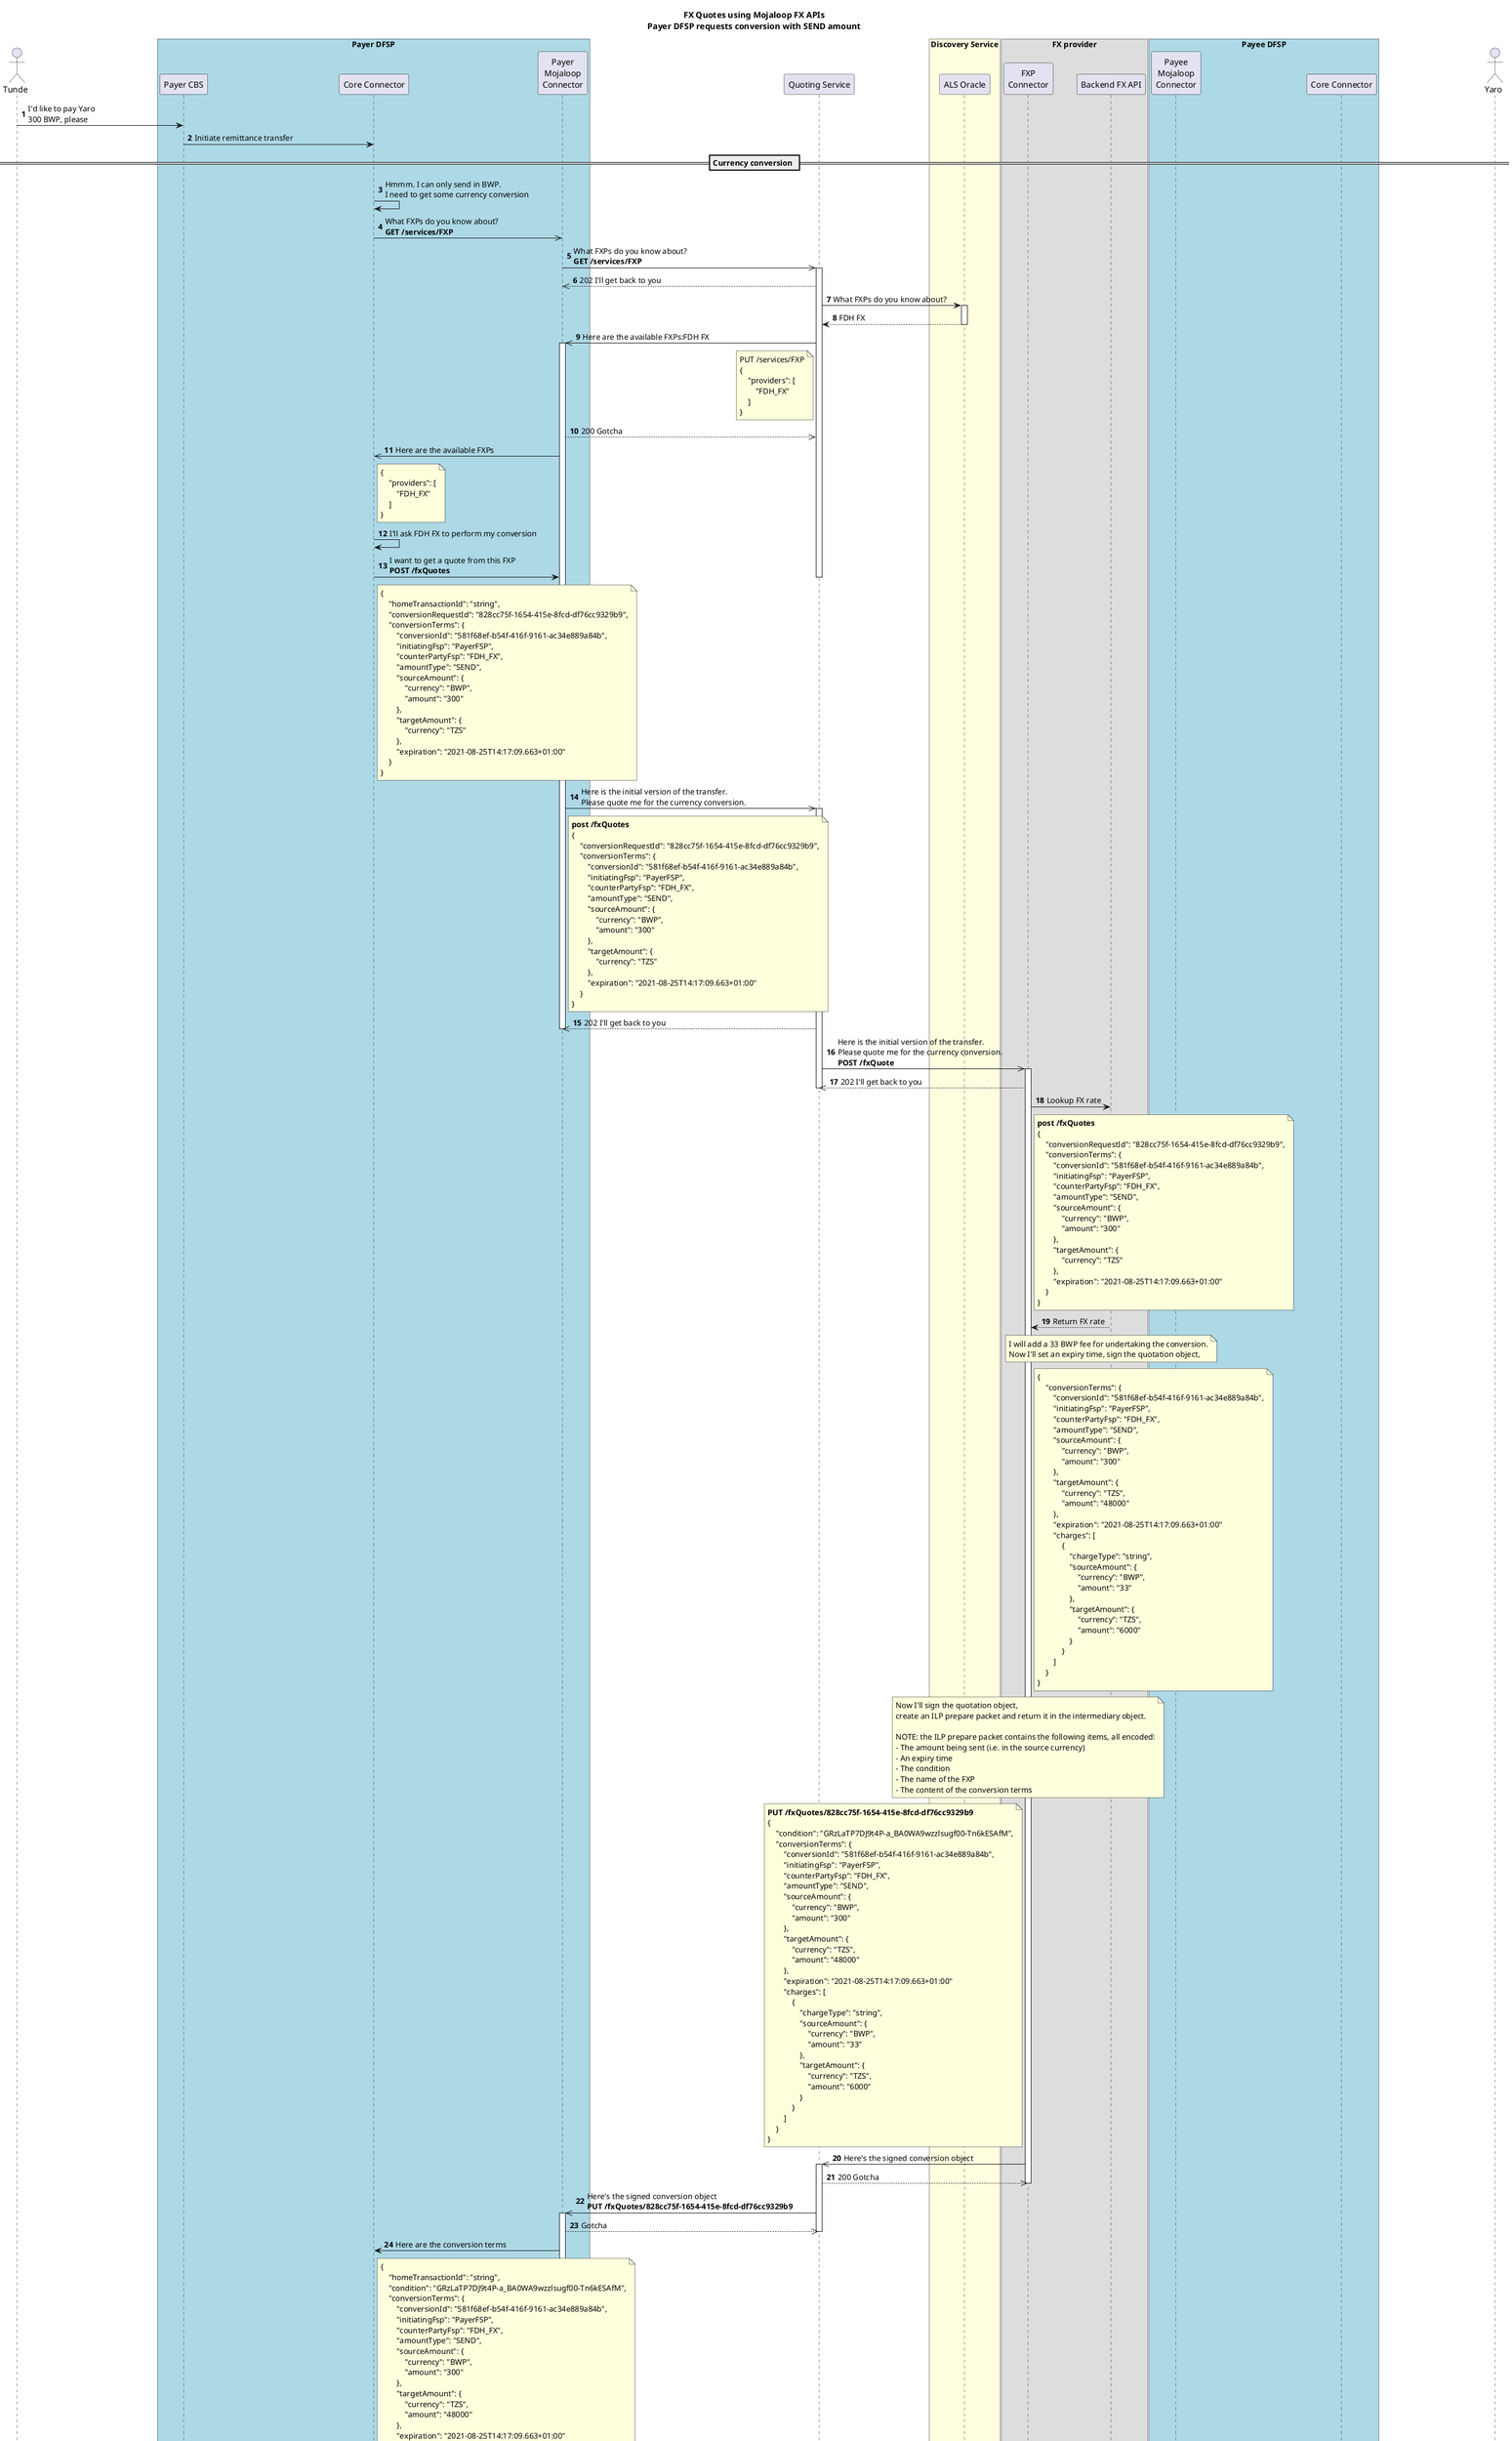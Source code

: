 @startuml fxquotes

!$simplified = false
!$shortCutSingleFXP = false
!$hideSwitchDetail = false
!$advancedCoreConnectorFlow = true
!$senderName = "Tunde"
!$senderFirstName = "Tunde"
!$senderMiddleName = ""
!$senderLastName = ""
!$senderDOB = "1966-06-16"
!$receiverName = "Yaro"
!$receiverFirstName = "Yaro"
!$receiverMiddleName = ""
!$receiverLastName = ""
!$receiverDOB = "1966-06-16"
!$payerCurrency = "BWP"
!$payeeCurrency = "TZS"
!$payerFSPID = "PayerFSP"
!$payeeFSPID = "PayeeFSP"
!$fxpID = "FDH_FX"
!$payerMSISDN = "26787654321"
!$payeeMSISDN = "2551234567890"
!$payeeReceiveAmount = "44000"
!$payerSendAmount = "300"
!$payeeFee = "4000"
!$targetAmount = "48000"
!$fxpChargesSource = "33"
!$fxpChargesTarget = "6000"
!$fxpSourceAmount = "300"
!$fxpTargetAmount = "48000"
!$totalChargesSourceCurrency = "55"
!$totalChargesTargetCurrency = "10000"
!$conversionRequestId = "828cc75f-1654-415e-8fcd-df76cc9329b9"
!$conversionId = "581f68ef-b54f-416f-9161-ac34e889a84b"
!$homeTransactionId = "string"
!$quoteId = "382987a8-75ce-4037-b500-c475e08c1727"
!$transactionId = "d9ce59d4-3598-4396-8630-581bb0551451"
!$quotePayerExpiration = "2021-08-25T14:17:09.663+01:00"
!$quotePayeeExpiration = "2021-08-25T14:17:09.663+01:00"
!$commitRequestId = "77c9d78d-c26a-4474-8b3c-99b96a814bfc"
!$determiningTransferId = "d9ce59d4-3598-4396-8630-581bb0551451"
!$transferId = "d9ce59d4-3598-4396-8630-581bb0551451"
!$fxCondition = "GRzLaTP7DJ9t4P-a_BA0WA9wzzlsugf00-Tn6kESAfM"
!$condition = "HOr22-H3AfTDHrSkPjJtVPRdKouuMkDXTR4ejlQa8Ks"

title FX Quotes using Mojaloop FX APIs\nPayer DFSP requests conversion with SEND amount
actor "$senderName" as A1
box "Payer DFSP" #LightBlue  
  participant "Payer CBS" as PayerCBS
  participant "Core Connector" as PayerCC
  participant "Payer\nMojaloop\nConnector" as D1
end box

participant "Quoting Service" as S1

box "Discovery Service" #LightYellow
  participant "ALS Oracle" as ALS
end box

box "FX provider"  
  participant "FXP\nConnector" as FXP
  participant "Backend FX API" as FXPBackend
end box

box "Payee DFSP" #LightBlue   
  participant "Payee\nMojaloop\nConnector" as D2
  participant "Core Connector" as PayeeCC
end box

actor "$receiverName" as A2
autonumber

A1->PayerCBS:I'd like to pay $receiverName\n$payerSendAmount $payerCurrency, please
PayerCBS->PayerCC: Initiate remittance transfer

!if ($shortCutSingleFXP != true)
== Currency conversion ==

!if ($advancedCoreConnectorFlow != true)
PayerCC->>D1:Get quotation\n**PUT /transfers/$transferId**
note right of PayerCC
{
    "acceptParty": true
}
end note
D1->D1:Hmmm. I can only send in $payerCurrency.\nI need to get some currency conversion
!else
PayerCC->PayerCC:Hmmm. I can only send in $payerCurrency.\nI need to get some currency conversion
PayerCC->>D1:What FXPs do you know about?\n**GET /services/FXP**
!endif

D1->>S1:What FXPs do you know about?\n**GET /services/FXP**
activate S1
!if ($simplified != true)
S1-->>D1:202 I'll get back to you
!endif
deactivate D1
S1->ALS:What FXPs do you know about?
activate ALS
ALS-->S1:FDH FX
deactivate ALS
S1->>D1:Here are the available FXPs:FDH FX
note left of S1
    PUT /services/FXP
    {
        "providers": [
            "$fxpID"
        ]
    }
end note
activate D1
!if ($simplified != true)
D1-->>S1:200 Gotcha
!endif

!if ($advancedCoreConnectorFlow != true)
' TODO: We can pause the execution here if required to allow the core connector to select the FXP
D1->D1:I'll ask FDH FX to perform my conversion
!else
D1->>PayerCC:Here are the available FXPs
note right of PayerCC
    {
        "providers": [
            "$fxpID"
        ]
    }
end note

PayerCC->PayerCC:I'll ask FDH FX to perform my conversion
PayerCC->D1: I want to get a quote from this FXP\n**POST /fxQuotes**
    !if ($simplified != true)
        note right of PayerCC
        {
            "homeTransactionId": "$homeTransactionId",
            "conversionRequestId": "$conversionRequestId",
            "conversionTerms": {
                "conversionId": "$conversionId",
                "initiatingFsp": "$payerFSPID",
                "counterPartyFsp": "$fxpID",
                "amountType": "SEND",
                "sourceAmount": {
                    "currency": "$payerCurrency",
                    "amount": "$payerSendAmount"
                },
                "targetAmount": {
                    "currency": "$payeeCurrency"
                },
                "expiration": "2021-08-25T14:17:09.663+01:00"
            }
        }
        end note
    !endif
!endif


!endif



deactivate S1


!if ($shortCutSingleFXP != true)
D1->>S1:Here is the initial version of the transfer.\nPlease quote me for the currency conversion.
!else
D1->>FXP:Here is the initial version of the transfer.\nPlease quote me for the currency conversion.
!endif
note right of D1
    **post /fxQuotes**
    {
        "conversionRequestId": "$conversionRequestId",
        "conversionTerms": {
            "conversionId": "$conversionId",
            "initiatingFsp": "$payerFSPID",
            "counterPartyFsp": "$fxpID",
            "amountType": "SEND",
            "sourceAmount": {
                "currency": "$payerCurrency",
                "amount": "$payerSendAmount"
            },
            "targetAmount": {
                "currency": "$payeeCurrency"
            },
            "expiration": "2021-08-25T14:17:09.663+01:00"
        }
    }
end note
!if ($shortCutSingleFXP != true)
activate S1
!if ($simplified != true)
S1-->>D1:202 I'll get back to you
!endif
deactivate D1
S1->>FXP:Here is the initial version of the transfer.\nPlease quote me for the currency conversion.\n**POST /fxQuote**
activate FXP
!if ($simplified != true)
FXP-->>S1:202 I'll get back to you
!endif
deactivate S1
!else
!if ($simplified != true)
FXP-->>D1:202 I'll get back to you
!endif
!endif
FXP->FXPBackend:Lookup FX rate
!if ($simplified != true)
note right of FXP
    **post /fxQuotes**
    {
        "conversionRequestId": "$conversionRequestId",
        "conversionTerms": {
            "conversionId": "$conversionId",
            "initiatingFsp": "$payerFSPID",
            "counterPartyFsp": "$fxpID",
            "amountType": "SEND",
            "sourceAmount": {
                "currency": "$payerCurrency",
                "amount": "$payerSendAmount"
            },
            "targetAmount": {
                "currency": "$payeeCurrency"
            },
            "expiration": "2021-08-25T14:17:09.663+01:00"
        }
    }
end note
!endif
FXPBackend-->FXP:Return FX rate
note over FXPBackend
    I will add a $fxpChargesSource $payerCurrency fee for undertaking the conversion.
    Now I'll set an expiry time, sign the quotation object,
end note
!if ($simplified != true)
note right of FXP
    {
        "conversionTerms": {
            "conversionId": "$conversionId",
            "initiatingFsp": "$payerFSPID",
            "counterPartyFsp": "$fxpID",
            "amountType": "SEND",
            "sourceAmount": {
                "currency": "$payerCurrency",
                "amount": "$fxpSourceAmount"
            },
            "targetAmount": {
                "currency": "$payeeCurrency",
                "amount": "$fxpTargetAmount"
            },
            "expiration": "2021-08-25T14:17:09.663+01:00"
            "charges": [
                {
                    "chargeType": "string",
                    "sourceAmount": {
                        "currency": "$payerCurrency",
                        "amount": "$fxpChargesSource"
                    },
                    "targetAmount": {
                        "currency": "$payeeCurrency",
                        "amount": "$fxpChargesTarget"
                    }
                }
            ]
        }
    }
end note
!endif

note over FXP
    Now I'll sign the quotation object,
    create an ILP prepare packet and return it in the intermediary object.

    NOTE: the ILP prepare packet contains the following items, all encoded:
    - The amount being sent (i.e. in the source currency)
    - An expiry time
    - The condition
    - The name of the FXP
    - The content of the conversion terms
end note

note left of FXP
    **PUT /fxQuotes/$conversionRequestId**
    {
        "condition": "$fxCondition",
        "conversionTerms": {
            "conversionId": "$conversionId",
            "initiatingFsp": "$payerFSPID",
            "counterPartyFsp": "$fxpID",
            "amountType": "SEND",
            "sourceAmount": {
                "currency": "$payerCurrency",
                "amount": "$fxpSourceAmount"
            },
            "targetAmount": {
                "currency": "$payeeCurrency",
                "amount": "$fxpTargetAmount"
            },
            "expiration": "2021-08-25T14:17:09.663+01:00"
            "charges": [
                {
                    "chargeType": "string",
                    "sourceAmount": {
                        "currency": "$payerCurrency",
                        "amount": "$fxpChargesSource"
                    },
                    "targetAmount": {
                        "currency": "$payeeCurrency",
                        "amount": "$fxpChargesTarget"
                    }
                }
            ]
        }
    }
end note
!if ($shortCutSingleFXP != true)
FXP->>S1:Here's the signed conversion object
activate S1
!if ($simplified != true)
S1-->>FXP:200 Gotcha
!endif
deactivate FXP
S1->>D1:Here's the signed conversion object\n**PUT /fxQuotes/$conversionRequestId**
activate D1
!if ($simplified != true)
D1-->>S1:Gotcha
!endif
deactivate S1
!else
FXP-->>D1:Here's the signed conversion object\n**PUT /fxQuotes/$conversionRequestId**
!if ($simplified != true)
D1-->>FXP:202 I'll get back to you
!endif
activate D1
!endif


!if ($advancedCoreConnectorFlow != true)
    D1-->PayerCC: Here are the conversion terms
    note right of PayerCC
    {
        "transferId": "$transferId",
            "homeTransactionId": "$homeTransactionId",
            "from": {
                "dateOfBirth": "$senderDOB",
                "displayName": "$senderName",
                "firstName": "$senderFirstName",
                "middleName": "$senderMiddleName",
                "lastName": "$senderLastName"
                "fspId": "$payerFSPID",
                "idType": "MSISDN",
                "idValue": "$payerMSISDN"
            },
            "to": {
                "type": "CONSUMER",
                "idType": "MSISDN",
                "idValue": "$payeeMSISDN",
                "displayName": "$receiverName",
                "firstName": "$receiverFirstName",
                "middleName": "$receiverMiddleName",
                "lastName": "$receiverLastName"
                "dateOfBirth": "$receiverDOB",

                "fspId": "$payeeFSPID"
                "supportedCurrencies": [ "$payeeCurrency" ]
                "kycInformation": "<Encrypted KYC Data>"
            },
            "amountType": "SEND",
            "currency": "$payerCurrency",
            "amount": "$payerSendAmount"
            "currentState": "**WAITING_FOR_CONVERSION_ACCEPTANCE**",
            "getPartiesResponse": {
                <Same as the previous responses>
            },
            "conversionRequestId": "$conversionRequestId",
            "fxQuotesResponse": {
                "body": {
                    "condition": "$fxCondition",
                    "conversionTerms": {
                        "conversionId": "$conversionId",
                        "initiatingFsp": "$payerFSPID",
                        "counterPartyFsp": "$fxpID",
                        "amountType": "SEND",
                        "sourceAmount": {
                            "currency": "$payerCurrency",
                            "amount": "$fxpSourceAmount"
                        },
                        "targetAmount": {
                            "currency": "$payeeCurrency",
                            "amount": "$fxpTargetAmount"
                        },
                        "expiration": "2021-08-25T14:17:09.663+01:00"
                        "charges": [
                            {
                                "chargeType": "string",
                                "sourceAmount": {
                                    "currency": "$payerCurrency",
                                    "amount": "$fxpChargesSource"
                                },
                                "targetAmount": {
                                    "currency": "$payeeCurrency",
                                    "amount": "$fxpChargesTarget"
                                }
                            }
                        ]
                    }
                },
                "headers": {}
            },
            "fxQuotesResponseSource": "$payeeFSPID",
        }
    end note
!else
    D1->PayerCC: Here are the conversion terms
    !if ($simplified != true)
        note right of PayerCC
        {
            "homeTransactionId": "$homeTransactionId",
            "condition": "$fxCondition",
            "conversionTerms": {
                "conversionId": "$conversionId",
                "initiatingFsp": "$payerFSPID",
                "counterPartyFsp": "$fxpID",
                "amountType": "SEND",
                "sourceAmount": {
                    "currency": "$payerCurrency",
                    "amount": "$fxpSourceAmount"
                },
                "targetAmount": {
                    "currency": "$payeeCurrency",
                    "amount": "$fxpTargetAmount"
                },
                "expiration": "2021-08-25T14:17:09.663+01:00"
                "charges": [
                    {
                        "chargeType": "string",
                        "sourceAmount": {
                            "currency": "$payerCurrency",
                            "amount": "$fxpChargesSource"
                        },
                        "targetAmount": {
                            "currency": "$payeeCurrency",
                            "amount": "$fxpChargesTarget"
                        }
                    }
                ]
            }
        }
        end note
    !endif
!endif


== Agreement Phase ==


!if ($advancedCoreConnectorFlow != true)
PayerCC->D1: I want to get a quote from the FSP\nPUT /transfers
note right of PayerCC
{
    "acceptConversion": true
}
end note
!else
PayerCC->D1: I want to get a quote from the FSP\n**POST /quotes**
    !if ($simplified != true)
        note right of PayerCC
        {
            "fspId": "$payeeFSPID",
            "quotesPostRequest": {
                "quoteId": "$quoteId",
                "transactionId": "$transactionId",
                "payee": {
                    "partyIdInfo": {
                        "partyIdType": "MSISDN",
                        "partyIdentifier": "$payeeMSISDN",
                        "fspId": "$payeeFSPID"
                    },
                    "name": "$receiverName",
                    "personalInfo": {
                        "complexName": {
                        "firstName": "$receiverFirstName",
                        "middleName": "$receiverMiddleName",
                        "lastName": "$receiverLastName"
                        },
                        "dateOfBirth": "$receiverDOB",
                        "kycInformation": "<Encrypted KYC Data>"
                    },
                    "supportedCurrencies": [ "$payeeCurrency" ]
                },
                "payer": {
                    "partyIdInfo": {
                        "partyIdType": "MSISDN",
                        "partyIdentifier": "$payerMSISDN",
                        "fspId": "$payerFSPID"
                    },
                    "name": "$senderName",
                    "personalInfo": {
                        "complexName": {
                        "firstName": "$senderFirstName",
                        "middleName": "$senderMiddleName",
                        "lastName": "$senderLastName"
                        },
                        "dateOfBirth": "$senderDOB"
                    }
                },
                "amountType": "SEND",
                "amount": {
                    "currency": "$payeeCurrency",
                    "amount": "$fxpTargetAmount"
                },
                "converter": "PAYER",
                "expiration": "$quotePayerExpiration"
            }
        }
        end note
    !endif
!endif


D1->>S1:Please quote for a transfer which sends $fxpTargetAmount $payeeCurrency.\n**POST /quotes**
!if ($simplified != true)
note right of D1
POST /quotes

    {
        "quoteId": "$quoteId",
        "transactionId": "$transactionId",
        "payee": {
            "partyIdInfo": {
                "partyIdType": "MSISDN",
                "partyIdentifier": "$payeeMSISDN",
                "fspId": "$payeeFSPID"
            },
            "name": "$receiverName",
            "personalInfo": {
                "complexName": {
                "firstName": "$receiverFirstName",
                "middleName": "$receiverMiddleName",
                "lastName": "$receiverLastName"
                },
                "dateOfBirth": "$receiverDOB",
                "kycInformation": "<Encrypted KYC Data>"
            },
            "supportedCurrencies": [ "$payeeCurrency" ]
        },
        "payer": {
            "partyIdInfo": {
                "partyIdType": "MSISDN",
                "partyIdentifier": "$payerMSISDN",
                "fspId": "$payerFSPID"
            },
            "name": "$senderName",
            "personalInfo": {
                "complexName": {
                "firstName": "$senderFirstName",
                "middleName": "$senderMiddleName",
                "lastName": "$senderLastName"
                },
                "dateOfBirth": "$senderDOB"
            }
        },
        "amountType": "SEND",
        "amount": {
            "currency": "$payeeCurrency",
            "amount": "$fxpTargetAmount"
        },
        "converter": "PAYER",
        "expiration": "$quotePayerExpiration"
    }
end note
!endif
activate S1
!if ($simplified != true)
S1-->>D1:202 I'll get back to you
!endif

S1->>D2:**POST /quotes**
activate D2
!if ($simplified != true)
D2-->>S1:202 I'll get back to you
!endif
deactivate S1
D2->PayeeCC:**POST /quoterequests**
!if ($simplified != true)
note right of D2
{
    "quoteId": "$quoteId",
    "transactionId": "$transactionId",
    "payee": {
        "partyIdInfo": {
            "partyIdType": "MSISDN",
            "partyIdentifier": "$payeeMSISDN",
            "fspId": "$payeeFSPID"
        },
        "name": "$receiverName",
        "personalInfo": {
            "complexName": {
            "firstName": "$receiverFirstName",
            "middleName": "$receiverMiddleName",
            "lastName": "$receiverLastName"
            },
            "dateOfBirth": "$receiverDOB",
            "kycInformation": "<Encrypted KYC Data>"
        },
        "supportedCurrencies": [ "$payeeCurrency" ]
    },
    "payer": {
        "partyIdInfo": {
            "partyIdType": "MSISDN",
            "partyIdentifier": "$payerMSISDN",
            "fspId": "$payerFSPID"
        },
        "name": "$senderName",
        "personalInfo": {
            "complexName": {
            "firstName": "$senderFirstName",
            "middleName": "$senderMiddleName",
            "lastName": "$senderLastName"
            },
            "dateOfBirth": "$senderDOB"
        }
    },
    "amountType": "SEND",
    "amount": {
        "currency": "$payeeCurrency",
        "amount": "$fxpTargetAmount"
    },
    "converter": "PAYER",
    "expiration": "$quotePayerExpiration"
}
end note
!endif
PayeeCC->PayeeCC:OK, so I will charge $payeeFee $payeeCurrency for this.\nNow I create terms of the transfer
PayeeCC-->D2:Here are the terms
!if ($simplified != true)
note right of D2
{
    "quoteId": "$quoteId",
    "transactionId": "$transactionId",
    "payeeFspFeeAmount": "$payeeFee",
    "payeeFspFeeAmountCurrency": "$payeeCurrency",
    "payeeReceiveAmount": "$payeeReceiveAmount",
    "payeeReceiveAmountCurrency": "$payeeCurrency",
    "transferAmount": "$targetAmount",
    "transferAmountCurrency": "$payeeCurrency"
    "expiration": "$quotePayerExpiration"
}
end note
!endif
D2->D2:Now I will sign the transaction object
D2->>S1:Here's the signed quote
note left of D2
    **put /quotes/$quoteId**

    {
        "transferAmount": {
            "currency": "$payeeCurrency",
            "amount": "$targetAmount"
        },
        "payeeReceiveAmount": {
            "currency": "$payeeCurrency",
            "amount": "$payeeReceiveAmount"
        },
        "payeeFspFee": {
            "currency": "$payeeCurrency",
            "amount": "$payeeFee"
        },
        "expiration": "$quotePayeeExpiration",
        "ilpPacket": "
            <This is encoded transaction object. It contains data from quote request and response.>
        ",
        "condition": "$condition"
    }

end note
activate S1
!if ($simplified != true)
S1-->>D2:200 Gotcha
!endif
deactivate D2
S1->>D1:Here's the signed quote\n**PUT /quotes/382987a8-75ce-4037-b500-c475e08c1727**
activate D1
!if ($simplified != true)
D1-->>S1:200 Gotcha
!endif
deactivate S1
D1->D1:OK, I can see that there are going to be $payeeFee $payeeCurrency in charges.

== Sender Confirmation ==

!if ($advancedCoreConnectorFlow != true)
    D1-->PayerCC:Here's the quote for the transfer\nIt expires at $quotePayeeExpiration
    note right of PayerCC
    {
        "transferId": "$transferId",
            "homeTransactionId": "$homeTransactionId",
            "from": {
                "dateOfBirth": "$senderDOB",
                "displayName": "$senderName",
                "firstName": "$senderFirstName",
                "middleName": "$senderMiddleName",
                "lastName": "$senderLastName"
                "fspId": "$payerFSPID",
                "idType": "MSISDN",
                "idValue": "$payerMSISDN"
            },
            "to": {
                "type": "CONSUMER",
                "idType": "MSISDN",
                "idValue": "$payeeMSISDN",
                "displayName": "$receiverName",
                "firstName": "$receiverFirstName",
                "middleName": "$receiverMiddleName",
                "lastName": "$receiverLastName"
                "dateOfBirth": "$receiverDOB",

                "fspId": "$payeeFSPID"
                "supportedCurrencies": [ "$payeeCurrency" ]
                "kycInformation": "<Encrypted KYC Data>"
            },
            "amountType": "SEND",
            "currency": "$payerCurrency",
            "amount": "$payerSendAmount"
            "currentState": "**WAITING_FOR_QUOTE_ACCEPTANCE**",
            "getPartiesResponse": {
                <Same as the previous responses>
            },
            "conversionRequestId": "$conversionRequestId",
            "fxQuotesResponse": {
                <Same as the previous responses>
            },
            "fxQuotesResponseSource": "$payeeFSPID",
            "quoteId": "$quoteId",
            "quoteResponse": {
                "body": {
                    "transferAmount": {
                        "currency": "$payeeCurrency",
                        "amount": "$targetAmount"
                    },
                    "payeeReceiveAmount": {
                        "currency": "$payeeCurrency",
                        "amount": "$payeeReceiveAmount"
                    },
                    "payeeFspFee": {
                        "currency": "$payeeCurrency",
                        "amount": "$payeeFee"
                    },
                    "expiration": "$quotePayeeExpiration",
                    "ilpPacket": "
                        <This is encoded transaction object. It contains data from quote request and response.>
                    ",
                    "condition": "$condition"
                },
                "headers": {}
            },
            "quoteResponseSource": "$payeeFSPID",
        }
    end note
!else
   D1-->PayerCC:Here's the quote for the transfer\nIt expires at $quotePayeeExpiration
    !if ($simplified != true)
        note right of PayerCC
        {
            "quotes": {
                "body": {
                    "transferAmount": {
                        "currency": "$payeeCurrency",
                        "amount": "$targetAmount"
                    },
                    "payeeReceiveAmount": {
                        "currency": "$payeeCurrency",
                        "amount": "$payeeReceiveAmount"
                    },
                    "payeeFspFee": {
                        "currency": "$payeeCurrency",
                        "amount": "$payeeFee"
                    },
                    "expiration": "$quotePayeeExpiration",
                    "ilpPacket": "
                        <This is encoded transaction object. It contains data from quote request and response.>
                    ",
                    "condition": "$condition"
                },
                "headers": {}
            },
            "currentState": "COMPLETED"
        }
        end note
    !endif
!endif
PayerCC->PayerCBS:Here's the quote
PayerCBS->A1:Hi, $senderName: I can do the transfer.\nIt'll cost you $totalChargesSourceCurrency $payerCurrency($totalChargesTargetCurrency $payeeCurrency) in fees\nand $receiverName will receive\n$payeeReceiveAmount $payeeCurrency.\nLet me know if you want to go ahead
A1->PayerCBS:Great! Yes please, go ahead

PayerCBS->PayerCC: Payer has accepted the terms please proceed

@enduml
